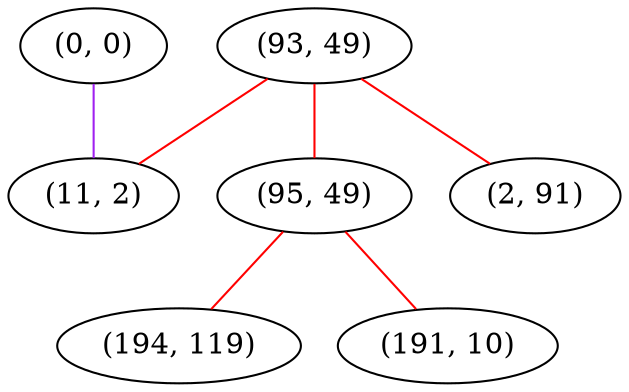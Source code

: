 graph "" {
"(93, 49)";
"(0, 0)";
"(11, 2)";
"(95, 49)";
"(194, 119)";
"(2, 91)";
"(191, 10)";
"(93, 49)" -- "(11, 2)"  [color=red, key=0, weight=1];
"(93, 49)" -- "(2, 91)"  [color=red, key=0, weight=1];
"(93, 49)" -- "(95, 49)"  [color=red, key=0, weight=1];
"(0, 0)" -- "(11, 2)"  [color=purple, key=0, weight=4];
"(95, 49)" -- "(194, 119)"  [color=red, key=0, weight=1];
"(95, 49)" -- "(191, 10)"  [color=red, key=0, weight=1];
}
